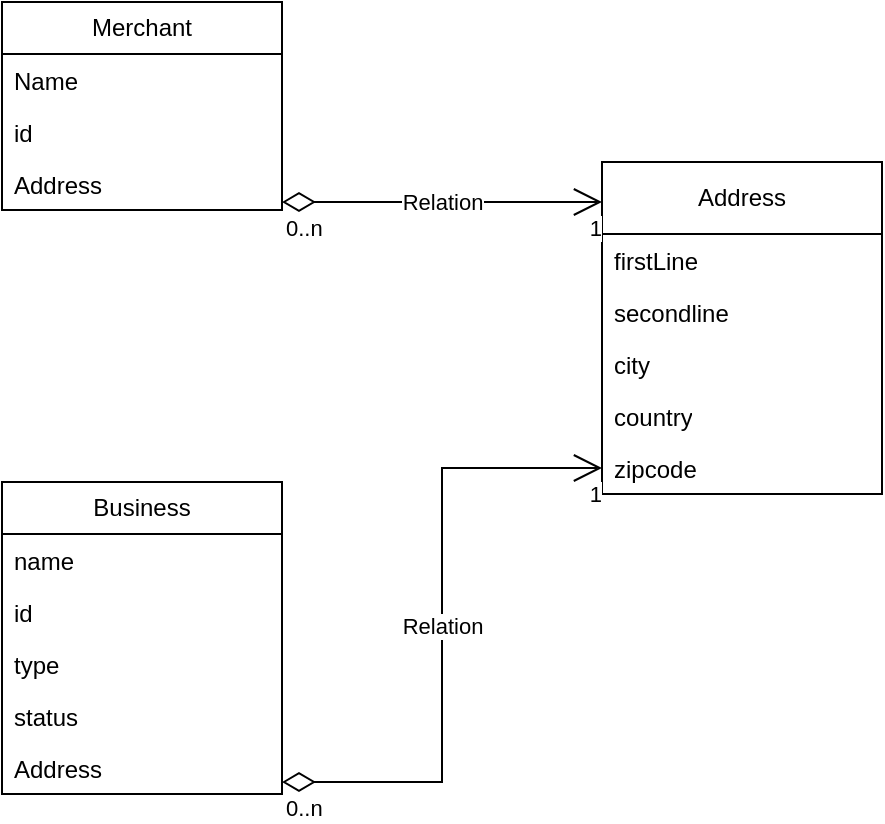 <mxfile version="21.6.6" type="device">
  <diagram id="C5RBs43oDa-KdzZeNtuy" name="Page-1">
    <mxGraphModel dx="984" dy="667" grid="1" gridSize="10" guides="1" tooltips="1" connect="1" arrows="1" fold="1" page="1" pageScale="1" pageWidth="827" pageHeight="1169" math="0" shadow="0">
      <root>
        <mxCell id="WIyWlLk6GJQsqaUBKTNV-0" />
        <mxCell id="WIyWlLk6GJQsqaUBKTNV-1" parent="WIyWlLk6GJQsqaUBKTNV-0" />
        <mxCell id="S4-qJZCttYaBAhr4oozj-0" value="Merchant" style="swimlane;fontStyle=0;childLayout=stackLayout;horizontal=1;startSize=26;fillColor=none;horizontalStack=0;resizeParent=1;resizeParentMax=0;resizeLast=0;collapsible=1;marginBottom=0;whiteSpace=wrap;html=1;" vertex="1" parent="WIyWlLk6GJQsqaUBKTNV-1">
          <mxGeometry x="100" y="190" width="140" height="104" as="geometry" />
        </mxCell>
        <mxCell id="S4-qJZCttYaBAhr4oozj-1" value="Name" style="text;strokeColor=none;fillColor=none;align=left;verticalAlign=top;spacingLeft=4;spacingRight=4;overflow=hidden;rotatable=0;points=[[0,0.5],[1,0.5]];portConstraint=eastwest;whiteSpace=wrap;html=1;" vertex="1" parent="S4-qJZCttYaBAhr4oozj-0">
          <mxGeometry y="26" width="140" height="26" as="geometry" />
        </mxCell>
        <mxCell id="S4-qJZCttYaBAhr4oozj-2" value="id" style="text;strokeColor=none;fillColor=none;align=left;verticalAlign=top;spacingLeft=4;spacingRight=4;overflow=hidden;rotatable=0;points=[[0,0.5],[1,0.5]];portConstraint=eastwest;whiteSpace=wrap;html=1;" vertex="1" parent="S4-qJZCttYaBAhr4oozj-0">
          <mxGeometry y="52" width="140" height="26" as="geometry" />
        </mxCell>
        <mxCell id="S4-qJZCttYaBAhr4oozj-3" value="Address" style="text;strokeColor=none;fillColor=none;align=left;verticalAlign=top;spacingLeft=4;spacingRight=4;overflow=hidden;rotatable=0;points=[[0,0.5],[1,0.5]];portConstraint=eastwest;whiteSpace=wrap;html=1;" vertex="1" parent="S4-qJZCttYaBAhr4oozj-0">
          <mxGeometry y="78" width="140" height="26" as="geometry" />
        </mxCell>
        <mxCell id="S4-qJZCttYaBAhr4oozj-4" value="Address" style="swimlane;fontStyle=0;childLayout=stackLayout;horizontal=1;startSize=36;fillColor=none;horizontalStack=0;resizeParent=1;resizeParentMax=0;resizeLast=0;collapsible=1;marginBottom=0;whiteSpace=wrap;html=1;" vertex="1" parent="WIyWlLk6GJQsqaUBKTNV-1">
          <mxGeometry x="400" y="270" width="140" height="166" as="geometry">
            <mxRectangle x="330" y="190" width="80" height="30" as="alternateBounds" />
          </mxGeometry>
        </mxCell>
        <mxCell id="S4-qJZCttYaBAhr4oozj-5" value="firstLine" style="text;strokeColor=none;fillColor=none;align=left;verticalAlign=top;spacingLeft=4;spacingRight=4;overflow=hidden;rotatable=0;points=[[0,0.5],[1,0.5]];portConstraint=eastwest;whiteSpace=wrap;html=1;" vertex="1" parent="S4-qJZCttYaBAhr4oozj-4">
          <mxGeometry y="36" width="140" height="26" as="geometry" />
        </mxCell>
        <mxCell id="S4-qJZCttYaBAhr4oozj-6" value="secondline" style="text;strokeColor=none;fillColor=none;align=left;verticalAlign=top;spacingLeft=4;spacingRight=4;overflow=hidden;rotatable=0;points=[[0,0.5],[1,0.5]];portConstraint=eastwest;whiteSpace=wrap;html=1;" vertex="1" parent="S4-qJZCttYaBAhr4oozj-4">
          <mxGeometry y="62" width="140" height="26" as="geometry" />
        </mxCell>
        <mxCell id="S4-qJZCttYaBAhr4oozj-7" value="city" style="text;strokeColor=none;fillColor=none;align=left;verticalAlign=top;spacingLeft=4;spacingRight=4;overflow=hidden;rotatable=0;points=[[0,0.5],[1,0.5]];portConstraint=eastwest;whiteSpace=wrap;html=1;" vertex="1" parent="S4-qJZCttYaBAhr4oozj-4">
          <mxGeometry y="88" width="140" height="26" as="geometry" />
        </mxCell>
        <mxCell id="S4-qJZCttYaBAhr4oozj-15" value="country" style="text;strokeColor=none;fillColor=none;align=left;verticalAlign=top;spacingLeft=4;spacingRight=4;overflow=hidden;rotatable=0;points=[[0,0.5],[1,0.5]];portConstraint=eastwest;whiteSpace=wrap;html=1;" vertex="1" parent="S4-qJZCttYaBAhr4oozj-4">
          <mxGeometry y="114" width="140" height="26" as="geometry" />
        </mxCell>
        <mxCell id="S4-qJZCttYaBAhr4oozj-17" value="zipcode" style="text;strokeColor=none;fillColor=none;align=left;verticalAlign=top;spacingLeft=4;spacingRight=4;overflow=hidden;rotatable=0;points=[[0,0.5],[1,0.5]];portConstraint=eastwest;whiteSpace=wrap;html=1;" vertex="1" parent="S4-qJZCttYaBAhr4oozj-4">
          <mxGeometry y="140" width="140" height="26" as="geometry" />
        </mxCell>
        <mxCell id="S4-qJZCttYaBAhr4oozj-18" value="Relation" style="endArrow=open;html=1;endSize=12;startArrow=diamondThin;startSize=14;startFill=0;edgeStyle=orthogonalEdgeStyle;rounded=0;" edge="1" parent="WIyWlLk6GJQsqaUBKTNV-1">
          <mxGeometry relative="1" as="geometry">
            <mxPoint x="240" y="290" as="sourcePoint" />
            <mxPoint x="400" y="290" as="targetPoint" />
            <Array as="points">
              <mxPoint x="320" y="290" />
              <mxPoint x="320" y="290" />
            </Array>
          </mxGeometry>
        </mxCell>
        <mxCell id="S4-qJZCttYaBAhr4oozj-19" value="0..n" style="edgeLabel;resizable=0;html=1;align=left;verticalAlign=top;" connectable="0" vertex="1" parent="S4-qJZCttYaBAhr4oozj-18">
          <mxGeometry x="-1" relative="1" as="geometry" />
        </mxCell>
        <mxCell id="S4-qJZCttYaBAhr4oozj-20" value="1" style="edgeLabel;resizable=0;html=1;align=right;verticalAlign=top;" connectable="0" vertex="1" parent="S4-qJZCttYaBAhr4oozj-18">
          <mxGeometry x="1" relative="1" as="geometry" />
        </mxCell>
        <mxCell id="S4-qJZCttYaBAhr4oozj-21" value="Business" style="swimlane;fontStyle=0;childLayout=stackLayout;horizontal=1;startSize=26;fillColor=none;horizontalStack=0;resizeParent=1;resizeParentMax=0;resizeLast=0;collapsible=1;marginBottom=0;whiteSpace=wrap;html=1;" vertex="1" parent="WIyWlLk6GJQsqaUBKTNV-1">
          <mxGeometry x="100" y="430" width="140" height="156" as="geometry" />
        </mxCell>
        <mxCell id="S4-qJZCttYaBAhr4oozj-22" value="name" style="text;strokeColor=none;fillColor=none;align=left;verticalAlign=top;spacingLeft=4;spacingRight=4;overflow=hidden;rotatable=0;points=[[0,0.5],[1,0.5]];portConstraint=eastwest;whiteSpace=wrap;html=1;" vertex="1" parent="S4-qJZCttYaBAhr4oozj-21">
          <mxGeometry y="26" width="140" height="26" as="geometry" />
        </mxCell>
        <mxCell id="S4-qJZCttYaBAhr4oozj-23" value="id" style="text;strokeColor=none;fillColor=none;align=left;verticalAlign=top;spacingLeft=4;spacingRight=4;overflow=hidden;rotatable=0;points=[[0,0.5],[1,0.5]];portConstraint=eastwest;whiteSpace=wrap;html=1;" vertex="1" parent="S4-qJZCttYaBAhr4oozj-21">
          <mxGeometry y="52" width="140" height="26" as="geometry" />
        </mxCell>
        <mxCell id="S4-qJZCttYaBAhr4oozj-24" value="type" style="text;strokeColor=none;fillColor=none;align=left;verticalAlign=top;spacingLeft=4;spacingRight=4;overflow=hidden;rotatable=0;points=[[0,0.5],[1,0.5]];portConstraint=eastwest;whiteSpace=wrap;html=1;" vertex="1" parent="S4-qJZCttYaBAhr4oozj-21">
          <mxGeometry y="78" width="140" height="26" as="geometry" />
        </mxCell>
        <mxCell id="S4-qJZCttYaBAhr4oozj-25" value="status" style="text;strokeColor=none;fillColor=none;align=left;verticalAlign=top;spacingLeft=4;spacingRight=4;overflow=hidden;rotatable=0;points=[[0,0.5],[1,0.5]];portConstraint=eastwest;whiteSpace=wrap;html=1;" vertex="1" parent="S4-qJZCttYaBAhr4oozj-21">
          <mxGeometry y="104" width="140" height="26" as="geometry" />
        </mxCell>
        <mxCell id="S4-qJZCttYaBAhr4oozj-26" value="Address" style="text;strokeColor=none;fillColor=none;align=left;verticalAlign=top;spacingLeft=4;spacingRight=4;overflow=hidden;rotatable=0;points=[[0,0.5],[1,0.5]];portConstraint=eastwest;whiteSpace=wrap;html=1;" vertex="1" parent="S4-qJZCttYaBAhr4oozj-21">
          <mxGeometry y="130" width="140" height="26" as="geometry" />
        </mxCell>
        <mxCell id="S4-qJZCttYaBAhr4oozj-27" value="Relation" style="endArrow=open;html=1;endSize=12;startArrow=diamondThin;startSize=14;startFill=0;edgeStyle=orthogonalEdgeStyle;rounded=0;entryX=0;entryY=0.5;entryDx=0;entryDy=0;" edge="1" parent="WIyWlLk6GJQsqaUBKTNV-1" target="S4-qJZCttYaBAhr4oozj-17">
          <mxGeometry relative="1" as="geometry">
            <mxPoint x="240" y="580" as="sourcePoint" />
            <mxPoint x="320" y="330" as="targetPoint" />
            <Array as="points">
              <mxPoint x="320" y="580" />
              <mxPoint x="320" y="423" />
            </Array>
            <mxPoint as="offset" />
          </mxGeometry>
        </mxCell>
        <mxCell id="S4-qJZCttYaBAhr4oozj-28" value="0..n" style="edgeLabel;resizable=0;html=1;align=left;verticalAlign=top;" connectable="0" vertex="1" parent="S4-qJZCttYaBAhr4oozj-27">
          <mxGeometry x="-1" relative="1" as="geometry" />
        </mxCell>
        <mxCell id="S4-qJZCttYaBAhr4oozj-29" value="1" style="edgeLabel;resizable=0;html=1;align=right;verticalAlign=top;" connectable="0" vertex="1" parent="S4-qJZCttYaBAhr4oozj-27">
          <mxGeometry x="1" relative="1" as="geometry" />
        </mxCell>
      </root>
    </mxGraphModel>
  </diagram>
</mxfile>
